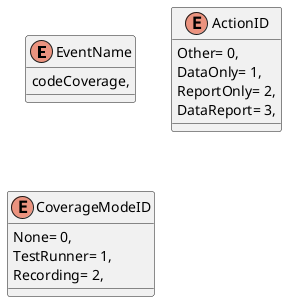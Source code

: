 @startuml
enum EventName {
    codeCoverage,
}
enum ActionID {
    Other= 0,
    DataOnly= 1,
    ReportOnly= 2,
    DataReport= 3,
}
enum CoverageModeID {
    None= 0,
    TestRunner= 1,
    Recording= 2,
}
@enduml

